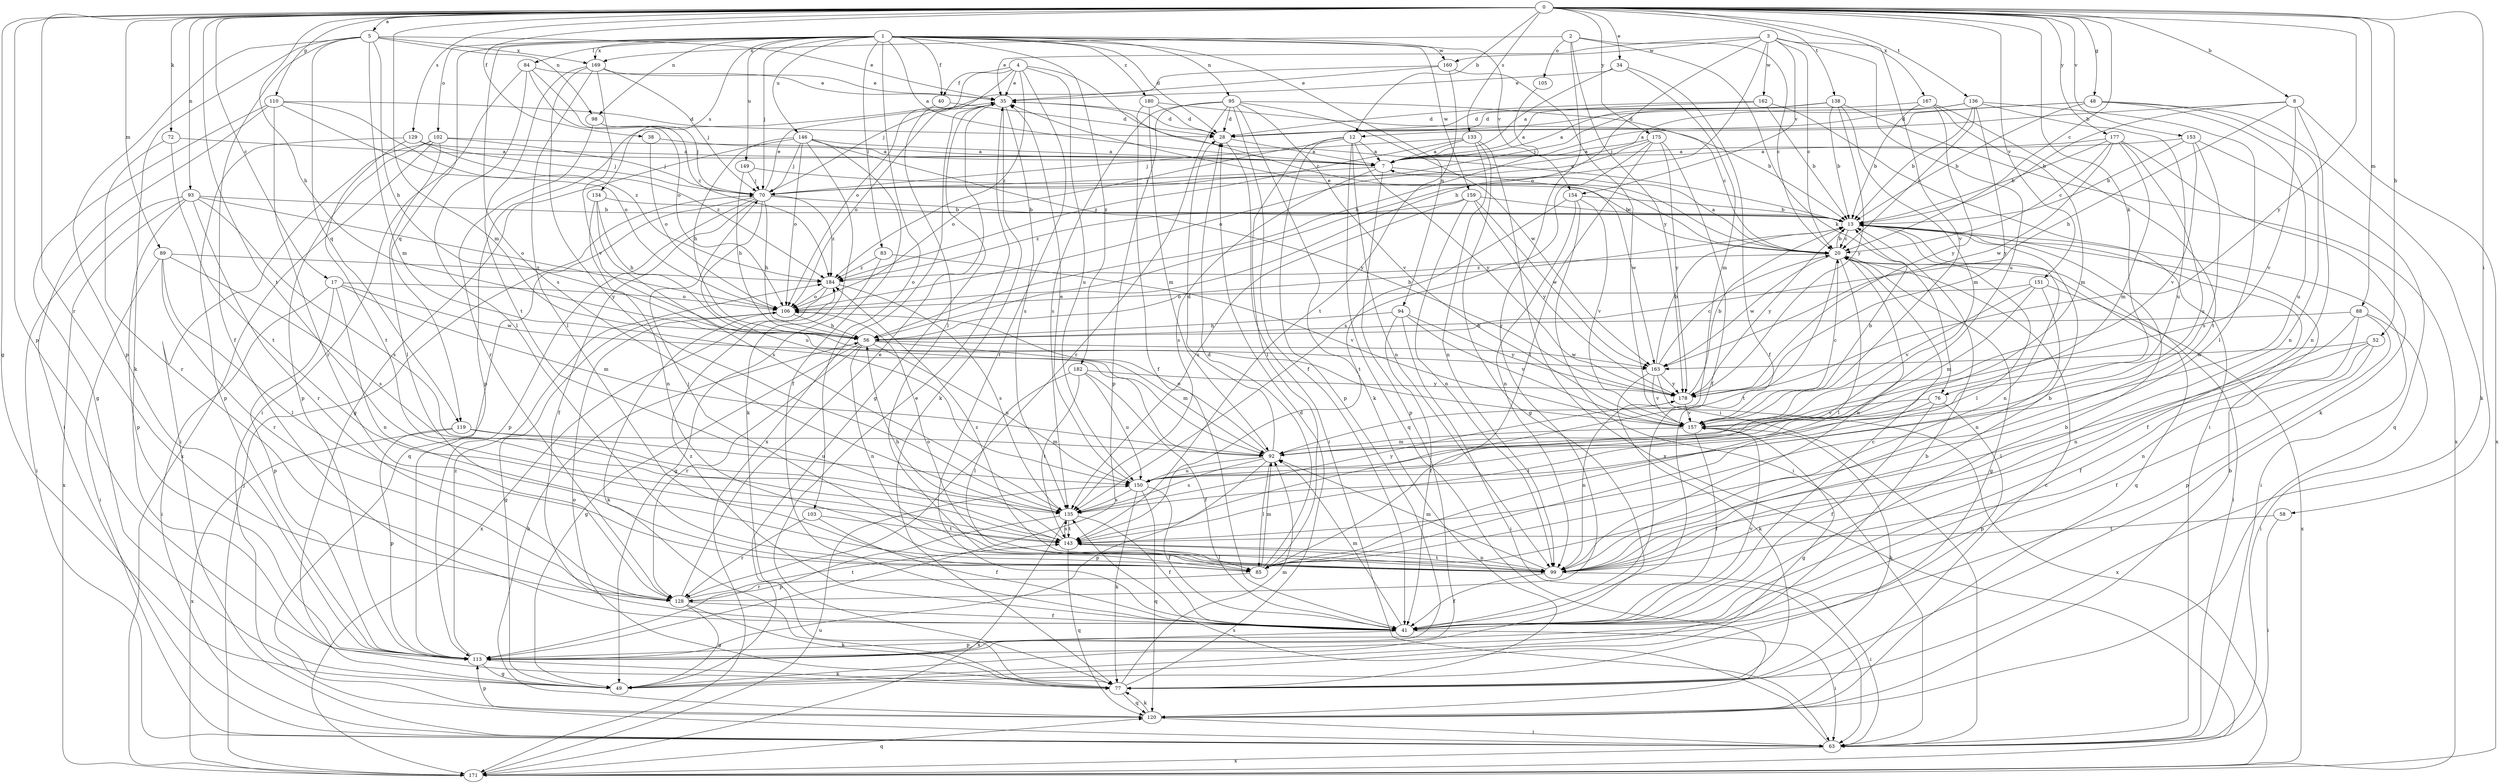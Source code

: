 strict digraph  {
0;
1;
2;
3;
4;
5;
7;
8;
12;
13;
17;
20;
28;
34;
35;
38;
40;
41;
48;
49;
52;
56;
58;
63;
70;
72;
76;
77;
83;
84;
85;
88;
89;
92;
93;
94;
95;
98;
99;
102;
103;
105;
106;
110;
113;
119;
120;
128;
129;
133;
134;
135;
136;
138;
143;
146;
149;
150;
151;
153;
154;
157;
159;
160;
162;
163;
167;
169;
171;
175;
177;
178;
180;
182;
184;
0 -> 5  [label=a];
0 -> 8  [label=b];
0 -> 12  [label=b];
0 -> 17  [label=c];
0 -> 20  [label=c];
0 -> 34  [label=e];
0 -> 38  [label=f];
0 -> 48  [label=g];
0 -> 49  [label=g];
0 -> 52  [label=h];
0 -> 56  [label=h];
0 -> 58  [label=i];
0 -> 72  [label=k];
0 -> 76  [label=k];
0 -> 88  [label=m];
0 -> 89  [label=m];
0 -> 92  [label=m];
0 -> 93  [label=n];
0 -> 110  [label=p];
0 -> 113  [label=p];
0 -> 128  [label=r];
0 -> 129  [label=s];
0 -> 133  [label=s];
0 -> 136  [label=t];
0 -> 138  [label=t];
0 -> 143  [label=t];
0 -> 151  [label=v];
0 -> 153  [label=v];
0 -> 167  [label=x];
0 -> 175  [label=y];
0 -> 177  [label=y];
0 -> 178  [label=y];
1 -> 7  [label=a];
1 -> 28  [label=d];
1 -> 40  [label=f];
1 -> 70  [label=j];
1 -> 83  [label=l];
1 -> 84  [label=l];
1 -> 94  [label=n];
1 -> 95  [label=n];
1 -> 98  [label=n];
1 -> 102  [label=o];
1 -> 103  [label=o];
1 -> 119  [label=q];
1 -> 134  [label=s];
1 -> 135  [label=s];
1 -> 146  [label=u];
1 -> 149  [label=u];
1 -> 154  [label=v];
1 -> 159  [label=w];
1 -> 160  [label=w];
1 -> 169  [label=x];
1 -> 180  [label=z];
1 -> 182  [label=z];
2 -> 20  [label=c];
2 -> 76  [label=k];
2 -> 105  [label=o];
2 -> 128  [label=r];
2 -> 169  [label=x];
2 -> 178  [label=y];
3 -> 20  [label=c];
3 -> 35  [label=e];
3 -> 56  [label=h];
3 -> 106  [label=o];
3 -> 150  [label=u];
3 -> 154  [label=v];
3 -> 157  [label=v];
3 -> 160  [label=w];
3 -> 162  [label=w];
4 -> 20  [label=c];
4 -> 35  [label=e];
4 -> 40  [label=f];
4 -> 41  [label=f];
4 -> 85  [label=l];
4 -> 106  [label=o];
4 -> 150  [label=u];
4 -> 184  [label=z];
5 -> 35  [label=e];
5 -> 41  [label=f];
5 -> 56  [label=h];
5 -> 77  [label=k];
5 -> 92  [label=m];
5 -> 98  [label=n];
5 -> 113  [label=p];
5 -> 119  [label=q];
5 -> 169  [label=x];
7 -> 70  [label=j];
7 -> 113  [label=p];
7 -> 135  [label=s];
7 -> 163  [label=w];
8 -> 12  [label=b];
8 -> 13  [label=b];
8 -> 56  [label=h];
8 -> 99  [label=n];
8 -> 157  [label=v];
8 -> 171  [label=x];
12 -> 7  [label=a];
12 -> 85  [label=l];
12 -> 99  [label=n];
12 -> 106  [label=o];
12 -> 113  [label=p];
12 -> 120  [label=q];
12 -> 178  [label=y];
13 -> 20  [label=c];
13 -> 35  [label=e];
13 -> 41  [label=f];
13 -> 63  [label=i];
13 -> 85  [label=l];
13 -> 99  [label=n];
13 -> 178  [label=y];
17 -> 63  [label=i];
17 -> 92  [label=m];
17 -> 99  [label=n];
17 -> 106  [label=o];
17 -> 113  [label=p];
17 -> 163  [label=w];
20 -> 7  [label=a];
20 -> 13  [label=b];
20 -> 35  [label=e];
20 -> 49  [label=g];
20 -> 63  [label=i];
20 -> 85  [label=l];
20 -> 99  [label=n];
20 -> 120  [label=q];
20 -> 143  [label=t];
20 -> 163  [label=w];
20 -> 184  [label=z];
28 -> 7  [label=a];
28 -> 63  [label=i];
34 -> 7  [label=a];
34 -> 35  [label=e];
34 -> 41  [label=f];
34 -> 92  [label=m];
35 -> 28  [label=d];
35 -> 49  [label=g];
35 -> 77  [label=k];
35 -> 106  [label=o];
35 -> 135  [label=s];
35 -> 171  [label=x];
38 -> 7  [label=a];
38 -> 106  [label=o];
40 -> 28  [label=d];
40 -> 113  [label=p];
41 -> 13  [label=b];
41 -> 20  [label=c];
41 -> 63  [label=i];
41 -> 92  [label=m];
41 -> 113  [label=p];
41 -> 157  [label=v];
41 -> 184  [label=z];
48 -> 7  [label=a];
48 -> 13  [label=b];
48 -> 28  [label=d];
48 -> 77  [label=k];
48 -> 99  [label=n];
48 -> 150  [label=u];
49 -> 13  [label=b];
52 -> 41  [label=f];
52 -> 85  [label=l];
52 -> 99  [label=n];
52 -> 163  [label=w];
56 -> 13  [label=b];
56 -> 49  [label=g];
56 -> 92  [label=m];
56 -> 99  [label=n];
56 -> 128  [label=r];
56 -> 150  [label=u];
56 -> 163  [label=w];
58 -> 63  [label=i];
58 -> 143  [label=t];
63 -> 135  [label=s];
63 -> 171  [label=x];
70 -> 13  [label=b];
70 -> 35  [label=e];
70 -> 41  [label=f];
70 -> 56  [label=h];
70 -> 113  [label=p];
70 -> 120  [label=q];
70 -> 150  [label=u];
70 -> 184  [label=z];
72 -> 7  [label=a];
72 -> 128  [label=r];
72 -> 143  [label=t];
76 -> 41  [label=f];
76 -> 113  [label=p];
76 -> 143  [label=t];
76 -> 157  [label=v];
77 -> 28  [label=d];
77 -> 35  [label=e];
77 -> 92  [label=m];
77 -> 106  [label=o];
77 -> 120  [label=q];
83 -> 49  [label=g];
83 -> 157  [label=v];
83 -> 184  [label=z];
84 -> 35  [label=e];
84 -> 63  [label=i];
84 -> 85  [label=l];
84 -> 106  [label=o];
84 -> 184  [label=z];
85 -> 28  [label=d];
85 -> 92  [label=m];
85 -> 128  [label=r];
88 -> 41  [label=f];
88 -> 56  [label=h];
88 -> 63  [label=i];
88 -> 99  [label=n];
88 -> 113  [label=p];
89 -> 63  [label=i];
89 -> 85  [label=l];
89 -> 128  [label=r];
89 -> 135  [label=s];
89 -> 184  [label=z];
92 -> 28  [label=d];
92 -> 85  [label=l];
92 -> 106  [label=o];
92 -> 113  [label=p];
92 -> 135  [label=s];
92 -> 150  [label=u];
93 -> 13  [label=b];
93 -> 63  [label=i];
93 -> 106  [label=o];
93 -> 113  [label=p];
93 -> 128  [label=r];
93 -> 135  [label=s];
93 -> 171  [label=x];
94 -> 41  [label=f];
94 -> 56  [label=h];
94 -> 63  [label=i];
94 -> 157  [label=v];
94 -> 178  [label=y];
95 -> 20  [label=c];
95 -> 28  [label=d];
95 -> 41  [label=f];
95 -> 77  [label=k];
95 -> 113  [label=p];
95 -> 128  [label=r];
95 -> 135  [label=s];
95 -> 157  [label=v];
95 -> 163  [label=w];
98 -> 70  [label=j];
98 -> 128  [label=r];
99 -> 13  [label=b];
99 -> 41  [label=f];
99 -> 63  [label=i];
99 -> 70  [label=j];
99 -> 92  [label=m];
99 -> 106  [label=o];
99 -> 143  [label=t];
99 -> 184  [label=z];
102 -> 7  [label=a];
102 -> 63  [label=i];
102 -> 70  [label=j];
102 -> 85  [label=l];
102 -> 113  [label=p];
102 -> 171  [label=x];
103 -> 41  [label=f];
103 -> 128  [label=r];
103 -> 143  [label=t];
105 -> 56  [label=h];
106 -> 49  [label=g];
106 -> 56  [label=h];
106 -> 77  [label=k];
110 -> 28  [label=d];
110 -> 49  [label=g];
110 -> 63  [label=i];
110 -> 106  [label=o];
110 -> 128  [label=r];
110 -> 184  [label=z];
113 -> 49  [label=g];
113 -> 77  [label=k];
113 -> 184  [label=z];
119 -> 92  [label=m];
119 -> 113  [label=p];
119 -> 150  [label=u];
119 -> 171  [label=x];
120 -> 13  [label=b];
120 -> 20  [label=c];
120 -> 56  [label=h];
120 -> 63  [label=i];
120 -> 77  [label=k];
120 -> 113  [label=p];
128 -> 35  [label=e];
128 -> 41  [label=f];
128 -> 49  [label=g];
128 -> 77  [label=k];
128 -> 143  [label=t];
129 -> 7  [label=a];
129 -> 70  [label=j];
129 -> 113  [label=p];
129 -> 143  [label=t];
129 -> 184  [label=z];
133 -> 7  [label=a];
133 -> 49  [label=g];
133 -> 70  [label=j];
133 -> 99  [label=n];
133 -> 171  [label=x];
133 -> 184  [label=z];
134 -> 13  [label=b];
134 -> 56  [label=h];
134 -> 99  [label=n];
134 -> 135  [label=s];
135 -> 41  [label=f];
135 -> 113  [label=p];
135 -> 143  [label=t];
135 -> 171  [label=x];
135 -> 178  [label=y];
136 -> 13  [label=b];
136 -> 20  [label=c];
136 -> 28  [label=d];
136 -> 70  [label=j];
136 -> 85  [label=l];
136 -> 150  [label=u];
136 -> 178  [label=y];
138 -> 7  [label=a];
138 -> 13  [label=b];
138 -> 28  [label=d];
138 -> 70  [label=j];
138 -> 92  [label=m];
138 -> 171  [label=x];
138 -> 178  [label=y];
143 -> 56  [label=h];
143 -> 85  [label=l];
143 -> 99  [label=n];
143 -> 120  [label=q];
143 -> 135  [label=s];
146 -> 7  [label=a];
146 -> 41  [label=f];
146 -> 49  [label=g];
146 -> 56  [label=h];
146 -> 70  [label=j];
146 -> 77  [label=k];
146 -> 106  [label=o];
146 -> 178  [label=y];
149 -> 20  [label=c];
149 -> 56  [label=h];
149 -> 70  [label=j];
150 -> 35  [label=e];
150 -> 41  [label=f];
150 -> 77  [label=k];
150 -> 120  [label=q];
150 -> 135  [label=s];
151 -> 92  [label=m];
151 -> 99  [label=n];
151 -> 106  [label=o];
151 -> 157  [label=v];
151 -> 171  [label=x];
153 -> 7  [label=a];
153 -> 13  [label=b];
153 -> 120  [label=q];
153 -> 135  [label=s];
153 -> 157  [label=v];
154 -> 13  [label=b];
154 -> 63  [label=i];
154 -> 99  [label=n];
154 -> 143  [label=t];
154 -> 157  [label=v];
157 -> 13  [label=b];
157 -> 20  [label=c];
157 -> 41  [label=f];
157 -> 49  [label=g];
157 -> 77  [label=k];
157 -> 92  [label=m];
159 -> 13  [label=b];
159 -> 99  [label=n];
159 -> 135  [label=s];
159 -> 163  [label=w];
159 -> 178  [label=y];
159 -> 184  [label=z];
160 -> 35  [label=e];
160 -> 63  [label=i];
160 -> 70  [label=j];
160 -> 143  [label=t];
162 -> 7  [label=a];
162 -> 13  [label=b];
162 -> 28  [label=d];
162 -> 63  [label=i];
163 -> 13  [label=b];
163 -> 20  [label=c];
163 -> 77  [label=k];
163 -> 157  [label=v];
163 -> 171  [label=x];
163 -> 178  [label=y];
167 -> 13  [label=b];
167 -> 28  [label=d];
167 -> 92  [label=m];
167 -> 143  [label=t];
167 -> 178  [label=y];
169 -> 35  [label=e];
169 -> 70  [label=j];
169 -> 85  [label=l];
169 -> 143  [label=t];
169 -> 157  [label=v];
169 -> 135  [label=y];
171 -> 70  [label=j];
171 -> 120  [label=q];
171 -> 150  [label=u];
175 -> 7  [label=a];
175 -> 41  [label=f];
175 -> 85  [label=l];
175 -> 106  [label=o];
175 -> 135  [label=s];
175 -> 178  [label=y];
177 -> 7  [label=a];
177 -> 13  [label=b];
177 -> 20  [label=c];
177 -> 77  [label=k];
177 -> 92  [label=m];
177 -> 150  [label=u];
177 -> 163  [label=w];
178 -> 13  [label=b];
178 -> 99  [label=n];
178 -> 157  [label=v];
180 -> 13  [label=b];
180 -> 28  [label=d];
180 -> 41  [label=f];
180 -> 92  [label=m];
182 -> 41  [label=f];
182 -> 85  [label=l];
182 -> 143  [label=t];
182 -> 150  [label=u];
182 -> 178  [label=y];
184 -> 106  [label=o];
184 -> 135  [label=s];
184 -> 171  [label=x];
}
